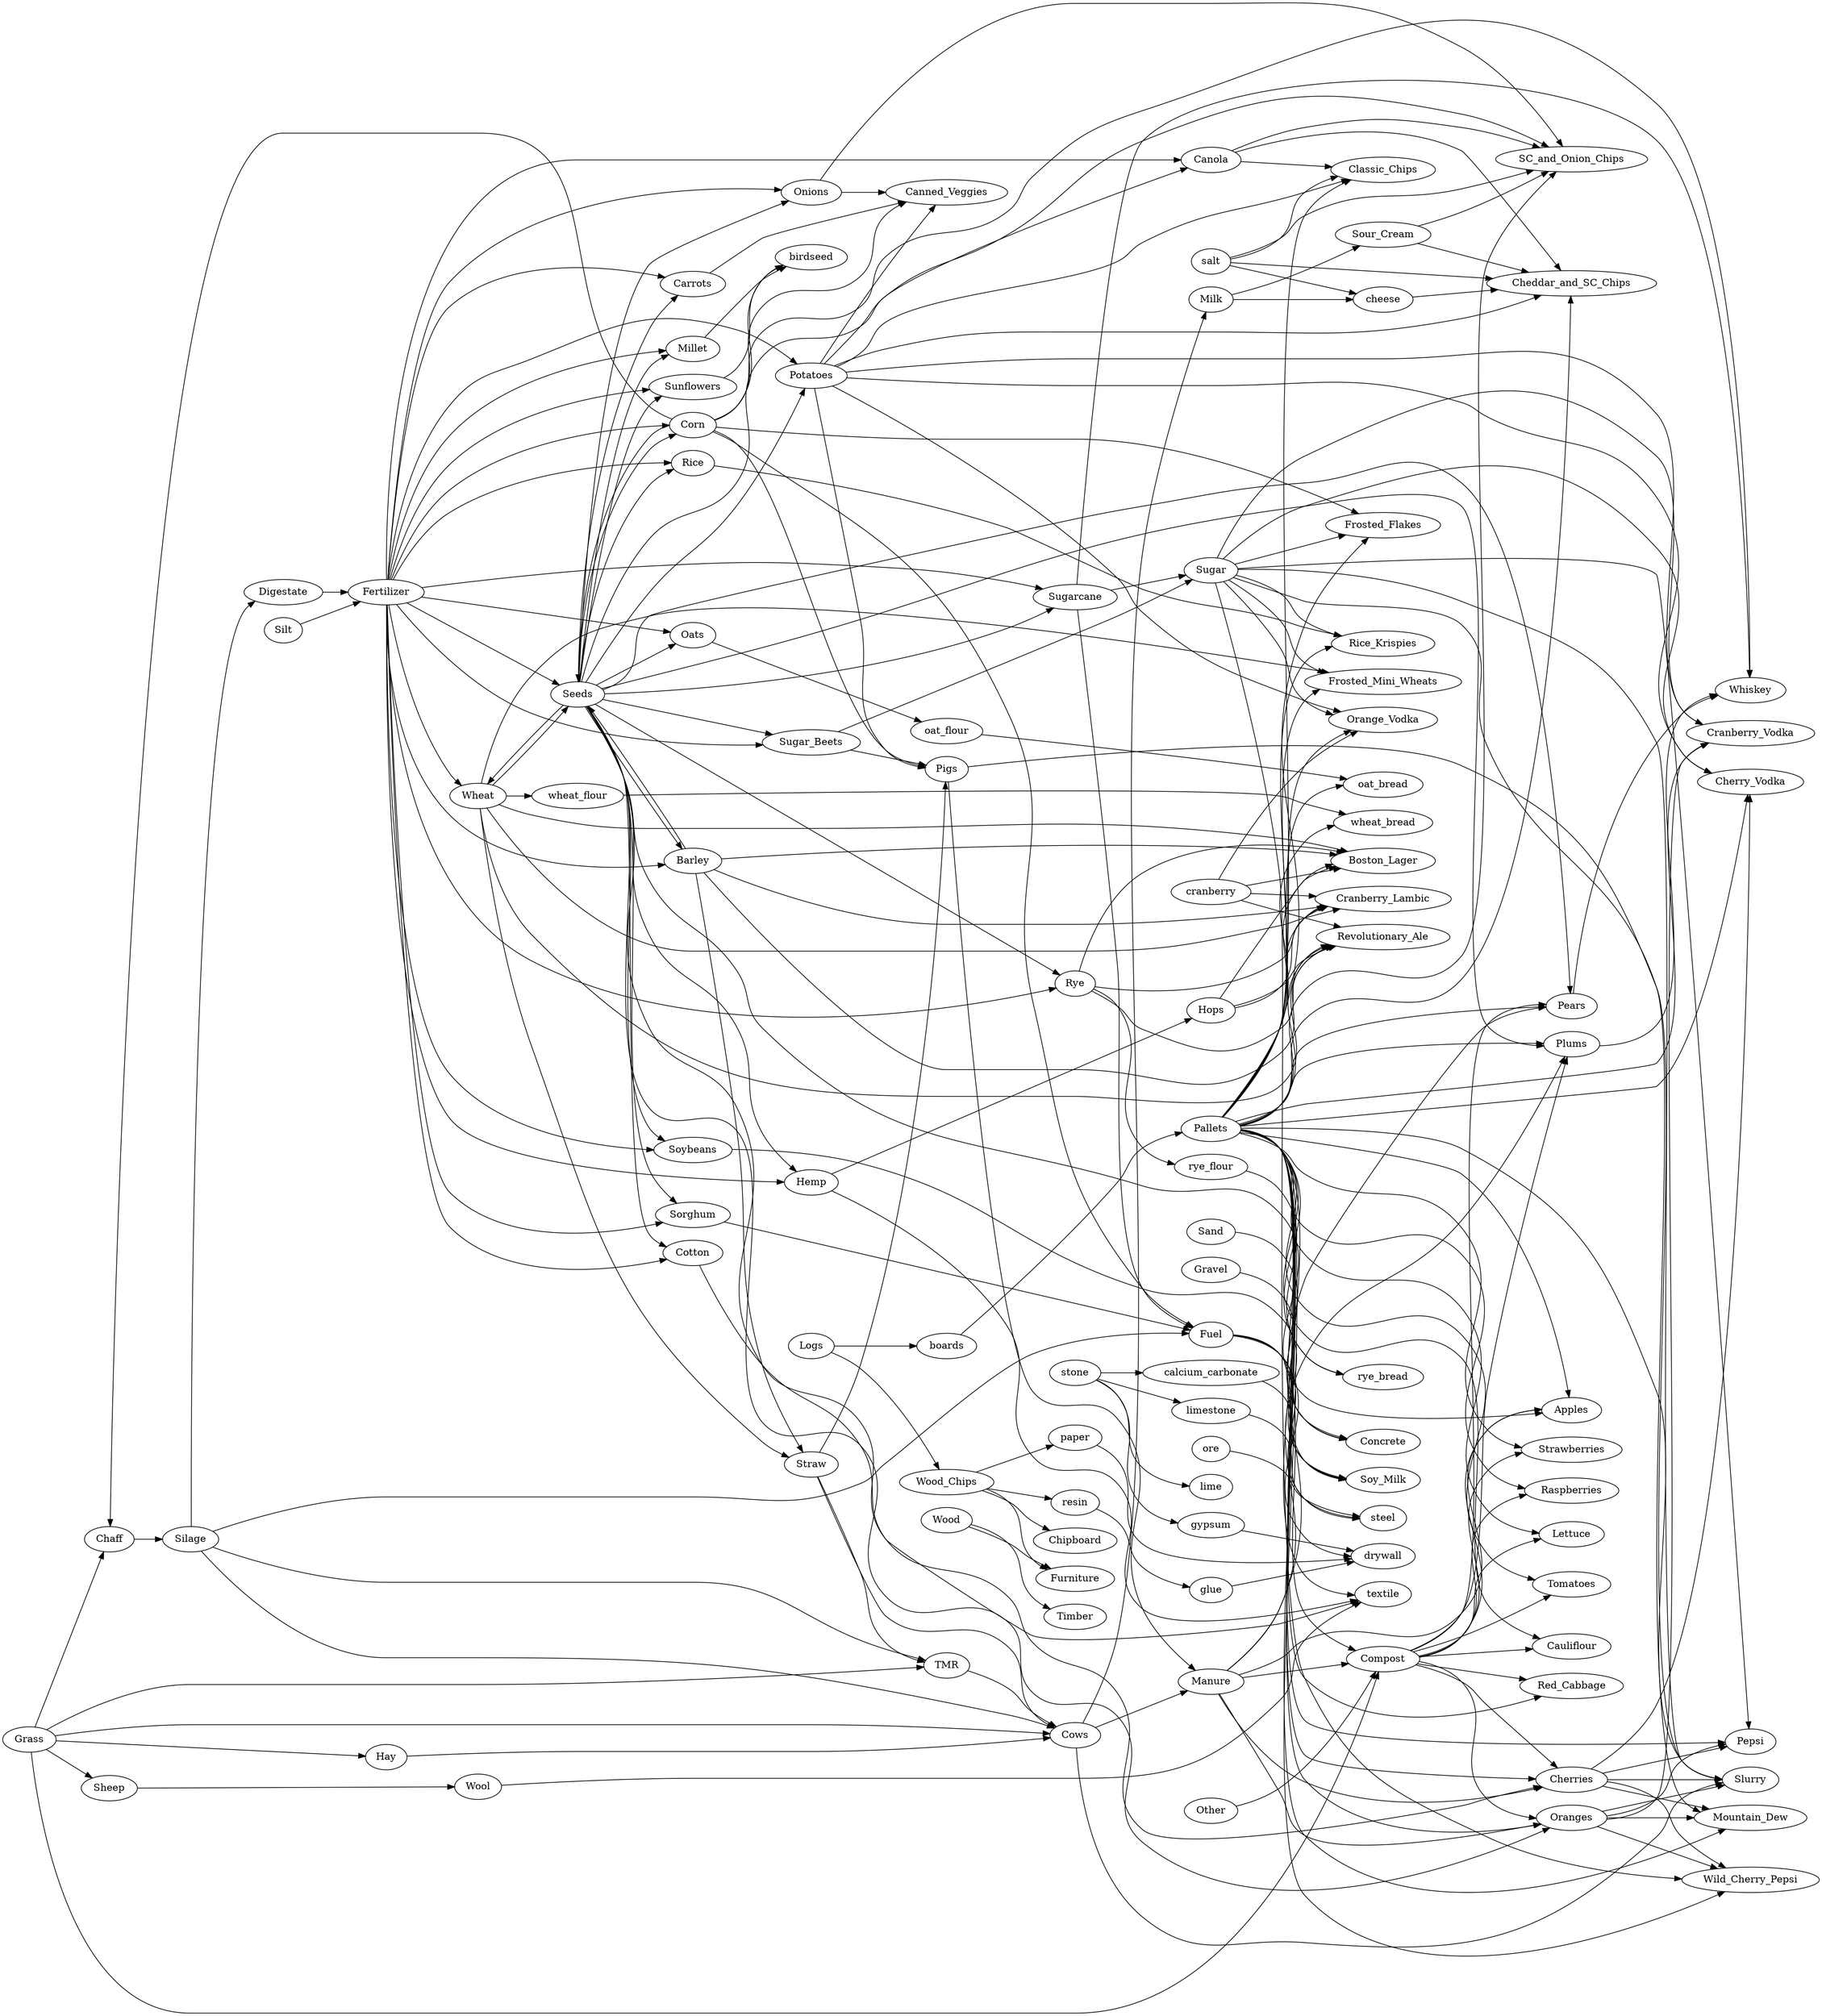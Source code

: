 strict digraph pv {
    rankdir=LR;

    // Sheep
    Grass       -> Sheep
    Sheep       -> Wool

    // Pigs
    Wheat       -> Straw
    Barley      -> Straw
    Straw       -> Pigs
    Pigs        -> Manure
    Pigs        -> Slurry

    Corn        -> Pigs
    Sugar_Beets -> Pigs
    Potatoes    -> Pigs

    // Cows
    Wheat       -> Straw
    Barley      -> Straw
    Straw       -> Cows
    Cows        -> Manure
    Cows        -> Slurry
    Cows        -> Milk

    Grass       -> Cows
    Grass       -> Hay
    Hay         -> Cows
    Silage      -> Cows

    Grass       -> TMR
    Silage      -> TMR
    Straw       -> TMR
    TMR         -> Cows

    // Silage
    Grass       -> Chaff
    Corn        -> Chaff

    Chaff       -> Silage
    Silage      -> Digestate
    Silage      -> Fuel

    // Seed Maker
    Wheat       -> Seeds
    Fertilizer  -> Seeds

    Barley      -> Seeds
    Fertilizer  -> Seeds

    Corn        -> Seeds
    Fertilizer  -> Seeds

    // Crops
    Seeds               -> Barley
    Fertilizer          -> Barley

    Seeds               -> Canola
    Fertilizer          -> Canola

    Seeds               -> Carrots
    Fertilizer          -> Carrots

    Seeds               -> Corn
    Fertilizer          -> Corn

    Seeds               -> Cotton
    Fertilizer          -> Cotton

    Seeds               -> Hemp
    Fertilizer          -> Hemp

    Seeds               -> Millet
    Fertilizer          -> Millet

    Seeds               -> Oats
    Fertilizer          -> Oats

    Seeds               -> Onions
    Fertilizer          -> Onions

    Seeds               -> Potatoes
    Fertilizer          -> Potatoes

    Seeds               -> Rice
    Fertilizer          -> Rice

    Seeds               -> Rye
    Fertilizer          -> Rye

    Seeds               -> Soybeans
    Fertilizer          -> Soybeans

    Seeds               -> Sorghum
    Fertilizer          -> Sorghum

    Seeds               -> Sugar_Beets
    Fertilizer          -> Sugar_Beets

    Seeds               -> Sugarcane
    Fertilizer          -> Sugarcane

    Seeds               -> Sunflowers
    Fertilizer          -> Sunflowers

    Seeds               -> Wheat
    Fertilizer          -> Wheat

    // Liquid Fertilizer

    // Fertilizer
    Silt        -> Fertilizer
    Digestate   -> Fertilizer

    // Orchards
    Seeds       -> Apples
    Manure      -> Apples
    Compost     -> Apples
    Pallets     -> Apples

    Seeds       -> Cherries
    Manure      -> Cherries
    Compost     -> Cherries
    Pallets     -> Cherries

    Seeds       -> Oranges
    Manure      -> Oranges
    Compost     -> Oranges
    Pallets     -> Oranges

    Seeds       -> Pears
    Manure      -> Pears
    Compost     -> Pears
    Pallets     -> Pears

    Seeds       -> Plums
    Manure      -> Plums
    Compost     -> Plums
    Pallets     -> Plums

    // Greenhouses
    Compost     -> Lettuce
    Pallets     -> Lettuce

    Compost     -> Tomatoes
    Pallets     -> Tomatoes

    Compost     -> Cauliflour
    Pallets     -> Cauliflour

    Compost     -> Red_Cabbage
    Pallets     -> Red_Cabbage

    Compost     -> Strawberries
    Pallets     -> Strawberries

    Compost     -> Raspberries
    Pallets     -> Raspberries

    // Compost Place
    Manure      -> Compost
    Fuel        -> Compost

    Grass       -> Compost
    Fuel        -> Compost

    Other       -> Compost
    Fuel        -> Compost

    // Pallet Place
    boards -> Pallets

    // Blackcap Birdseed
    Millet      -> birdseed
    Sunflowers  -> birdseed
    Corn        -> birdseed

    // Grain Mill
    Wheat   -> wheat_flour
    Rye     -> rye_flour
    Oats    -> oat_flour

    // Sugar Refinery
    Sugar_Beets -> Sugar
    Sugarcane   -> Sugar

    // Hops and Props
    Hemp        -> Hops

    // Pjevs Concrete
    Sand        -> Concrete
    Gravel      -> Concrete

    Sand        -> Concrete
    Gravel      -> Concrete

    Sand        -> Concrete
    Gravel      -> Concrete
    Fuel        -> Concrete

    // Heartland Bread
    Pallets     -> wheat_bread
    wheat_flour -> wheat_bread

    Pallets     -> oat_bread
    oat_flour   -> oat_bread

    Pallets     -> rye_bread
    rye_flour   -> rye_bread

    // Cogent Forest Products
    Wood_Chips  -> paper

    Wood_Chips  -> resin

    Logs        -> boards
    Logs        -> Wood_Chips

    // Sam Adams
    Wheat       -> Boston_Lager
    Barley      -> Boston_Lager
    Hops        -> Boston_Lager
    cranberry   -> Boston_Lager
    Rye         -> Boston_Lager
    Pallets     -> Boston_Lager

    Wheat       -> Revolutionary_Ale
    Barley      -> Revolutionary_Ale
    Hops        -> Revolutionary_Ale
    cranberry   -> Revolutionary_Ale
    Rye         -> Revolutionary_Ale
    Pallets     -> Revolutionary_Ale

    Wheat       -> Cranberry_Lambic
    Barley      -> Cranberry_Lambic
    Hops        -> Cranberry_Lambic
    cranberry   -> Cranberry_Lambic
    Rye         -> Cranberry_Lambic
    Pallets     -> Cranberry_Lambic

    // Kellogs
    Wheat       -> Frosted_Mini_Wheats
    Sugar       -> Frosted_Mini_Wheats
    Pallets     -> Frosted_Mini_Wheats

    Corn        -> Frosted_Flakes
    Sugar       -> Frosted_Flakes
    Pallets     -> Frosted_Flakes

    Rice        -> Rice_Krispies
    Sugar       -> Rice_Krispies
    Pallets     -> Rice_Krispies

    // Frito Lay
    Potatoes    -> Classic_Chips
    Canola      -> Classic_Chips
    salt        -> Classic_Chips
    Pallets     -> Classic_Chips

    Potatoes    -> Cheddar_and_SC_Chips
    Canola      -> Cheddar_and_SC_Chips
    salt        -> Cheddar_and_SC_Chips
    cheese      -> Cheddar_and_SC_Chips
    Sour_Cream  -> Cheddar_and_SC_Chips
    Pallets     -> Cheddar_and_SC_Chips

    Potatoes    -> SC_and_Onion_Chips
    Canola      -> SC_and_Onion_Chips
    Onions      -> SC_and_Onion_Chips
    salt        -> SC_and_Onion_Chips
    Sour_Cream  -> SC_and_Onion_Chips
    Pallets     -> SC_and_Onion_Chips

    // National Gypsum
    glue        -> drywall
    paper       -> drywall
    gypsum      -> drywall
    Fuel        -> drywall

    // Pepsi
    Sugar       -> Pepsi
    Cherries    -> Pepsi
    Oranges     -> Pepsi
    Pallets     -> Pepsi

    Sugar       -> Wild_Cherry_Pepsi
    Cherries    -> Wild_Cherry_Pepsi
    Oranges     -> Wild_Cherry_Pepsi
    Pallets     -> Wild_Cherry_Pepsi

    Sugar       -> Mountain_Dew
    Cherries    -> Mountain_Dew
    Oranges     -> Mountain_Dew
    Pallets     -> Mountain_Dew

    Sugar       -> Slurry
    Cherries    -> Slurry
    Oranges     -> Slurry
    Pallets     -> Slurry

    // F.M. Textile
    Cotton      -> textile
    Hemp        -> textile
    Wool        -> textile
    Pallets     -> textile

    // User Glue
    resin       -> glue

    // Smirnoff
    Potatoes    -> Cherry_Vodka
    Sugar       -> Cherry_Vodka
    Cherries    -> Cherry_Vodka
    Pallets     -> Cherry_Vodka

    Potatoes    -> Orange_Vodka
    Sugar       -> Orange_Vodka
    cranberry   -> Orange_Vodka
    Pallets     -> Orange_Vodka

    Potatoes    -> Cranberry_Vodka
    Sugar       -> Cranberry_Vodka
    Oranges     -> Cranberry_Vodka
    Pallets     -> Cranberry_Vodka

    // Silk Soymilk
    Soybeans    -> Soy_Milk
    calcium_carbonate -> Soy_Milk
    Fuel        -> Soy_Milk
    Pallets     -> Soy_Milk

    // Shell Fuel
    Sorghum     -> Fuel
    Sugarcane   -> Fuel
    Corn        -> Fuel

    // Borden Dairy
    Milk        -> cheese
    salt        -> cheese

    Milk        -> Sour_Cream

    // Stone Processing
    stone       -> lime
    stone       -> limestone
    stone       -> calcium_carbonate
    stone       -> gypsum

    // Popcorn Suttons
    Pears       -> Whiskey
    Plums       -> Whiskey
    Sugarcane   -> Whiskey
    Corn        -> Whiskey

    // Krystal Steel
    ore         -> steel
    limestone   -> steel
    Fuel        -> steel

    // Furniture Factory
    Wood_Chips  -> Chipboard

    Wood        -> Timber

    Wood_Chips  -> Furniture
    Wood        -> Furniture

    // Delmonte
    Potatoes    -> Canned_Veggies
    Corn        -> Canned_Veggies
    Onions      -> Canned_Veggies
    Carrots     -> Canned_Veggies
}
